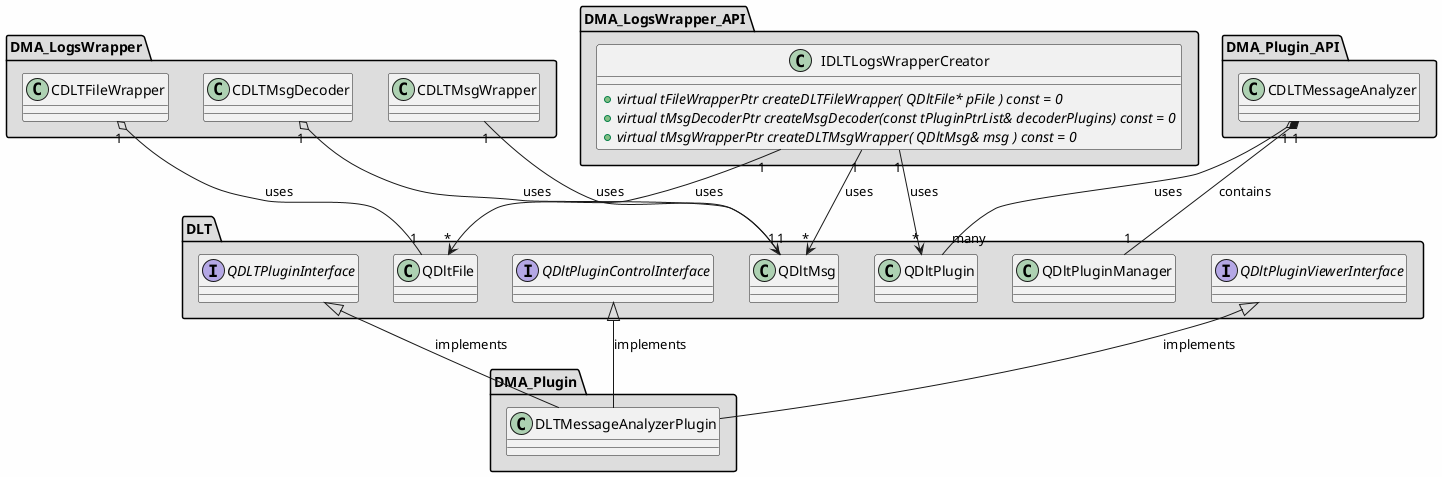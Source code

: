 
@startuml

skinparam backgroundColor #FEFEFE
skinparam wrapWidth 600
package "DLT" #DDDDDD
{

interface "QDLTPluginInterface"
{
}

class "QDltFile"
{
}

class "QDltMsg"
{
}

class "QDltPlugin"
{
}

interface "QDltPluginControlInterface"
{
}

class "QDltPluginManager"
{
}

interface "QDltPluginViewerInterface"
{
}

}

package "DMA_LogsWrapper" #DDDDDD
{

class "CDLTFileWrapper"
{
}

class "CDLTMsgDecoder"
{
}

class "CDLTMsgWrapper"
{
}

}

package "DMA_LogsWrapper_API" #DDDDDD
{

class "IDLTLogsWrapperCreator"
{
    + {abstract} virtual tFileWrapperPtr createDLTFileWrapper( QDltFile* pFile ) const = 0
    + {abstract} virtual tMsgDecoderPtr createMsgDecoder(const tPluginPtrList& decoderPlugins) const = 0
    + {abstract} virtual tMsgWrapperPtr createDLTMsgWrapper( QDltMsg& msg ) const = 0
}

}

package "DMA_Plugin" #DDDDDD
{

class "DLTMessageAnalyzerPlugin"
{
}

}

package "DMA_Plugin_API" #DDDDDD
{

class "CDLTMessageAnalyzer"
{
}

}

'====================Inheritance section====================
QDLTPluginInterface <|-- DLTMessageAnalyzerPlugin : implements
QDltPluginControlInterface <|-- DLTMessageAnalyzerPlugin : implements
QDltPluginViewerInterface <|-- DLTMessageAnalyzerPlugin : implements

'====================Dependencies section====================
CDLTFileWrapper "1" o-- "1" QDltFile : uses
CDLTMsgDecoder "1" o-- "1" QDltMsg : uses
CDLTMsgWrapper "1" --> "1" QDltMsg : uses
IDLTLogsWrapperCreator "1" --> "*" QDltFile : uses
IDLTLogsWrapperCreator "1" --> "*" QDltMsg : uses
IDLTLogsWrapperCreator "1" --> "*" QDltPlugin : uses
CDLTMessageAnalyzer "1" o-- "many" QDltPlugin : uses
CDLTMessageAnalyzer "1" *-- "1" QDltPluginManager : contains

@enduml